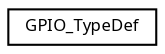 digraph "Graphical Class Hierarchy"
{
  edge [fontname="Sans",fontsize="8",labelfontname="Sans",labelfontsize="8"];
  node [fontname="Sans",fontsize="8",shape=record];
  rankdir="LR";
  Node1 [label="GPIO_TypeDef",height=0.2,width=0.4,color="black", fillcolor="white", style="filled",URL="$struct_g_p_i_o___type_def.html",tooltip="General Purpose I/O. "];
}
